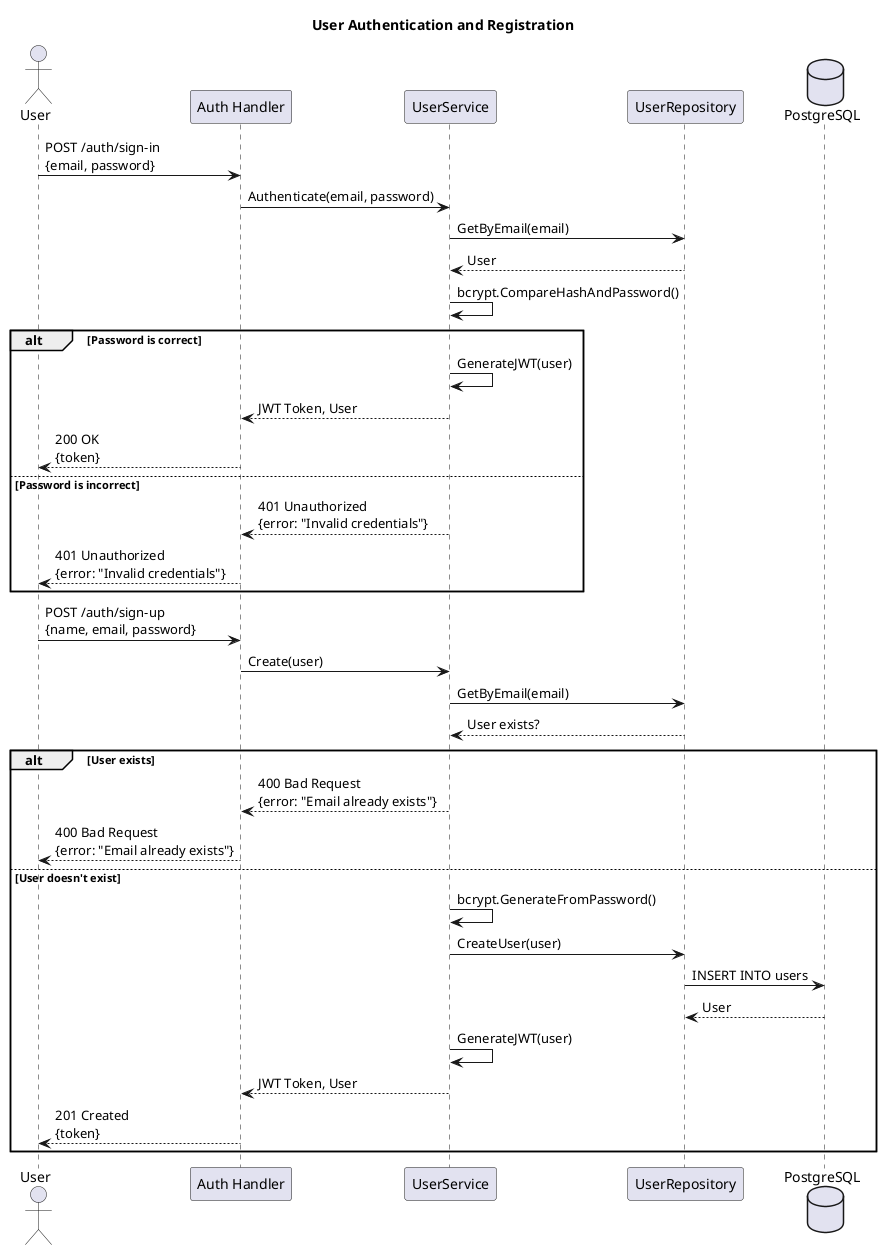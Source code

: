 @startuml

title User Authentication and Registration

actor User as user
  participant "Auth Handler" as handler
  participant "UserService" as service
  participant "UserRepository" as repo
  database "PostgreSQL" as db


' Аутентификация
user -> handler: POST /auth/sign-in\n{email, password}
handler -> service: Authenticate(email, password)
service -> repo: GetByEmail(email)
repo --> service: User
service -> service: bcrypt.CompareHashAndPassword()
alt Password is correct
    service -> service: GenerateJWT(user)
    service --> handler: JWT Token, User
    handler --> user: 200 OK\n{token}
else Password is incorrect
    service --> handler: 401 Unauthorized\n{error: "Invalid credentials"}
    handler --> user: 401 Unauthorized\n{error: "Invalid credentials"}
end

' Регистрация
user -> handler: POST /auth/sign-up\n{name, email, password}
handler -> service: Create(user)
service -> repo: GetByEmail(email)
repo --> service: User exists?
alt User exists
    service --> handler: 400 Bad Request\n{error: "Email already exists"}
    handler --> user: 400 Bad Request\n{error: "Email already exists"}
else User doesn't exist
    service -> service: bcrypt.GenerateFromPassword()
    service -> repo: CreateUser(user)
    repo -> db: INSERT INTO users
    db --> repo: User
    service -> service: GenerateJWT(user)
    service --> handler: JWT Token, User
    handler --> user: 201 Created\n{token}
end

@enduml

